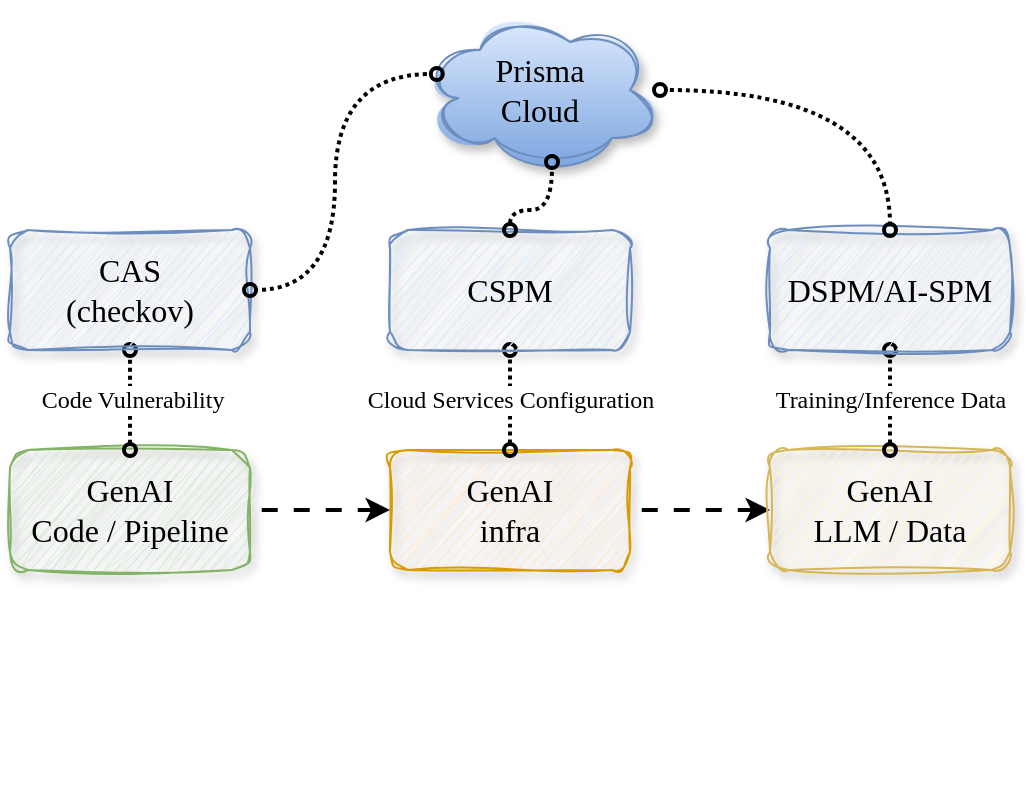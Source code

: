 <mxfile version="24.7.8">
  <diagram name="Page-1" id="esc_NqmdAPWGyChspLkq">
    <mxGraphModel dx="787" dy="574" grid="1" gridSize="10" guides="1" tooltips="1" connect="1" arrows="1" fold="1" page="1" pageScale="1" pageWidth="850" pageHeight="1100" math="0" shadow="0">
      <root>
        <mxCell id="0" />
        <mxCell id="1" parent="0" />
        <mxCell id="koX_W-T4L0hcpx8nDgxN-5" style="edgeStyle=orthogonalEdgeStyle;shape=connector;rounded=0;orthogonalLoop=1;jettySize=auto;html=1;exitX=1;exitY=0.5;exitDx=0;exitDy=0;entryX=0;entryY=0.5;entryDx=0;entryDy=0;strokeColor=default;strokeWidth=2;align=center;verticalAlign=middle;fontFamily=Gloria Hallelujah;fontSource=https%3A%2F%2Ffonts.googleapis.com%2Fcss%3Ffamily%3DGloria%2BHallelujah;fontSize=16;fontColor=default;labelBackgroundColor=default;endArrow=classic;flowAnimation=1;" parent="1" source="Ty8LYmmAGz1MvY_-nJhp-2" target="Ty8LYmmAGz1MvY_-nJhp-5" edge="1">
          <mxGeometry relative="1" as="geometry" />
        </mxCell>
        <mxCell id="Ty8LYmmAGz1MvY_-nJhp-2" value="GenAI&lt;div&gt;infra&lt;/div&gt;" style="rounded=1;whiteSpace=wrap;html=1;glass=0;sketch=1;curveFitting=1;jiggle=2;shadow=1;fontFamily=Gloria Hallelujah;fontSource=https%3A%2F%2Ffonts.googleapis.com%2Fcss%3Ffamily%3DGloria%2BHallelujah;fontSize=16;fillColor=#ffe6cc;strokeColor=#d79b00;" parent="1" vertex="1">
          <mxGeometry x="350" y="340" width="120" height="60" as="geometry" />
        </mxCell>
        <mxCell id="koX_W-T4L0hcpx8nDgxN-4" style="edgeStyle=orthogonalEdgeStyle;shape=connector;rounded=0;orthogonalLoop=1;jettySize=auto;html=1;exitX=1;exitY=0.5;exitDx=0;exitDy=0;entryX=0;entryY=0.5;entryDx=0;entryDy=0;strokeColor=default;strokeWidth=2;align=center;verticalAlign=middle;fontFamily=Gloria Hallelujah;fontSource=https%3A%2F%2Ffonts.googleapis.com%2Fcss%3Ffamily%3DGloria%2BHallelujah;fontSize=16;fontColor=default;labelBackgroundColor=default;endArrow=classic;flowAnimation=1;" parent="1" source="Ty8LYmmAGz1MvY_-nJhp-4" target="Ty8LYmmAGz1MvY_-nJhp-2" edge="1">
          <mxGeometry relative="1" as="geometry" />
        </mxCell>
        <mxCell id="Ty8LYmmAGz1MvY_-nJhp-4" value="GenAI&lt;div&gt;Code / Pipeline&lt;/div&gt;" style="rounded=1;whiteSpace=wrap;html=1;glass=0;sketch=1;curveFitting=1;jiggle=2;shadow=1;fontFamily=Gloria Hallelujah;fontSource=https%3A%2F%2Ffonts.googleapis.com%2Fcss%3Ffamily%3DGloria%2BHallelujah;fontSize=16;fillColor=#d5e8d4;strokeColor=#82b366;" parent="1" vertex="1">
          <mxGeometry x="160" y="340" width="120" height="60" as="geometry" />
        </mxCell>
        <mxCell id="Ty8LYmmAGz1MvY_-nJhp-5" value="GenAI&lt;div&gt;LLM / Data&lt;/div&gt;" style="rounded=1;whiteSpace=wrap;html=1;glass=0;sketch=1;curveFitting=1;jiggle=2;shadow=1;fontFamily=Gloria Hallelujah;fontSource=https%3A%2F%2Ffonts.googleapis.com%2Fcss%3Ffamily%3DGloria%2BHallelujah;fontSize=16;fillColor=#fff2cc;strokeColor=#d6b656;" parent="1" vertex="1">
          <mxGeometry x="540" y="340" width="120" height="60" as="geometry" />
        </mxCell>
        <mxCell id="eAvVxoPNhbGfa9p_0X3p-2" value="Code Vulnerability" style="edgeStyle=orthogonalEdgeStyle;shape=connector;curved=1;rounded=0;orthogonalLoop=1;jettySize=auto;html=1;exitX=0.5;exitY=1;exitDx=0;exitDy=0;dashed=1;dashPattern=1 1;strokeColor=default;strokeWidth=2;align=center;verticalAlign=middle;fontFamily=Gloria Hallelujah;fontSource=https%3A%2F%2Ffonts.googleapis.com%2Fcss%3Ffamily%3DGloria%2BHallelujah;fontSize=12;fontColor=default;labelBackgroundColor=default;startArrow=oval;startFill=0;endArrow=oval;endFill=0;flowAnimation=1;" edge="1" parent="1" source="koX_W-T4L0hcpx8nDgxN-2">
          <mxGeometry relative="1" as="geometry">
            <mxPoint x="220" y="340" as="targetPoint" />
          </mxGeometry>
        </mxCell>
        <mxCell id="koX_W-T4L0hcpx8nDgxN-2" value="CAS&lt;br&gt;(checkov)" style="rounded=1;whiteSpace=wrap;html=1;glass=0;sketch=1;curveFitting=1;jiggle=2;shadow=1;fontFamily=Gloria Hallelujah;fontSource=https%3A%2F%2Ffonts.googleapis.com%2Fcss%3Ffamily%3DGloria%2BHallelujah;fontSize=16;fillColor=#dae8fc;strokeColor=#6c8ebf;" parent="1" vertex="1">
          <mxGeometry x="160" y="230" width="120" height="60" as="geometry" />
        </mxCell>
        <mxCell id="eAvVxoPNhbGfa9p_0X3p-3" value="Cloud Services Configuration" style="edgeStyle=orthogonalEdgeStyle;shape=connector;curved=1;rounded=0;orthogonalLoop=1;jettySize=auto;html=1;exitX=0.5;exitY=1;exitDx=0;exitDy=0;entryX=0.5;entryY=0;entryDx=0;entryDy=0;dashed=1;dashPattern=1 1;strokeColor=default;strokeWidth=2;align=center;verticalAlign=middle;fontFamily=Gloria Hallelujah;fontSource=https%3A%2F%2Ffonts.googleapis.com%2Fcss%3Ffamily%3DGloria%2BHallelujah;fontSize=12;fontColor=default;labelBackgroundColor=default;startArrow=oval;startFill=0;endArrow=oval;endFill=0;flowAnimation=1;" edge="1" parent="1" source="koX_W-T4L0hcpx8nDgxN-9" target="Ty8LYmmAGz1MvY_-nJhp-2">
          <mxGeometry relative="1" as="geometry" />
        </mxCell>
        <mxCell id="koX_W-T4L0hcpx8nDgxN-9" value="CSPM" style="rounded=1;whiteSpace=wrap;html=1;glass=0;sketch=1;curveFitting=1;jiggle=2;shadow=1;fontFamily=Gloria Hallelujah;fontSource=https%3A%2F%2Ffonts.googleapis.com%2Fcss%3Ffamily%3DGloria%2BHallelujah;fontSize=16;fillColor=#dae8fc;strokeColor=#6c8ebf;" parent="1" vertex="1">
          <mxGeometry x="350" y="230" width="120" height="60" as="geometry" />
        </mxCell>
        <mxCell id="eAvVxoPNhbGfa9p_0X3p-4" value="Training/Inference Data" style="edgeStyle=orthogonalEdgeStyle;shape=connector;curved=1;rounded=0;orthogonalLoop=1;jettySize=auto;html=1;exitX=0.5;exitY=1;exitDx=0;exitDy=0;entryX=0.5;entryY=0;entryDx=0;entryDy=0;dashed=1;dashPattern=1 1;strokeColor=default;strokeWidth=2;align=center;verticalAlign=middle;fontFamily=Gloria Hallelujah;fontSource=https%3A%2F%2Ffonts.googleapis.com%2Fcss%3Ffamily%3DGloria%2BHallelujah;fontSize=12;fontColor=default;labelBackgroundColor=default;startArrow=oval;startFill=0;endArrow=oval;endFill=0;flowAnimation=1;" edge="1" parent="1" source="koX_W-T4L0hcpx8nDgxN-10" target="Ty8LYmmAGz1MvY_-nJhp-5">
          <mxGeometry relative="1" as="geometry" />
        </mxCell>
        <mxCell id="koX_W-T4L0hcpx8nDgxN-10" value="DSPM/AI-SPM" style="rounded=1;whiteSpace=wrap;html=1;glass=0;sketch=1;curveFitting=1;jiggle=2;shadow=1;fontFamily=Gloria Hallelujah;fontSource=https%3A%2F%2Ffonts.googleapis.com%2Fcss%3Ffamily%3DGloria%2BHallelujah;fontSize=16;fillColor=#dae8fc;strokeColor=#6c8ebf;" parent="1" vertex="1">
          <mxGeometry x="540" y="230" width="120" height="60" as="geometry" />
        </mxCell>
        <mxCell id="koX_W-T4L0hcpx8nDgxN-15" value="" style="shape=image;verticalLabelPosition=bottom;labelBackgroundColor=default;verticalAlign=top;aspect=fixed;imageAspect=0;image=https://cdn.prod.website-files.com/6645c0129428882861d078b8/66603a39bd44aeb85269ceea_655df7e9805dd2bd768367ef_llamaindex-removebg-preview.png;" parent="1" vertex="1">
          <mxGeometry x="160" y="404" width="60" height="60" as="geometry" />
        </mxCell>
        <mxCell id="koX_W-T4L0hcpx8nDgxN-18" value="" style="shape=image;imageAspect=0;aspect=fixed;verticalLabelPosition=bottom;verticalAlign=top;rounded=1;shadow=1;glass=0;sketch=1;jiggle=2;curveFitting=1;strokeColor=default;align=center;fontFamily=Gloria Hallelujah;fontSource=https%3A%2F%2Ffonts.googleapis.com%2Fcss%3Ffamily%3DGloria%2BHallelujah;fontSize=16;fontColor=default;labelBackgroundColor=default;fillColor=default;image=https://assets.streamlinehq.com/image/private/w_300,h_300,ar_1/f_auto/v1/icons/logos/langchain-ipuhh4qo1jz5ssl4x0g2a.png/langchain-dp1uxj2zn3752pntqnpfu2.png?_a=DAJFJtWIZAAC;" parent="1" vertex="1">
          <mxGeometry x="220.32" y="409" width="50" height="50" as="geometry" />
        </mxCell>
        <mxCell id="koX_W-T4L0hcpx8nDgxN-20" value="" style="shape=image;imageAspect=0;aspect=fixed;verticalLabelPosition=bottom;verticalAlign=top;rounded=1;shadow=1;glass=0;sketch=1;jiggle=2;curveFitting=1;strokeColor=default;align=center;fontFamily=Gloria Hallelujah;fontSource=https%3A%2F%2Ffonts.googleapis.com%2Fcss%3Ffamily%3DGloria%2BHallelujah;fontSize=16;fontColor=default;labelBackgroundColor=default;fillColor=default;image=https://cdn.freebiesupply.com/logos/large/2x/python-5-logo-png-transparent.png;" parent="1" vertex="1">
          <mxGeometry x="174.94" y="466" width="30.12" height="30" as="geometry" />
        </mxCell>
        <mxCell id="koX_W-T4L0hcpx8nDgxN-22" value="" style="shape=image;imageAspect=0;aspect=fixed;verticalLabelPosition=bottom;verticalAlign=top;rounded=1;shadow=1;glass=0;sketch=1;jiggle=2;curveFitting=1;strokeColor=default;align=center;fontFamily=Gloria Hallelujah;fontSource=https%3A%2F%2Ffonts.googleapis.com%2Fcss%3Ffamily%3DGloria%2BHallelujah;fontSize=16;fontColor=default;labelBackgroundColor=default;fillColor=default;image=https://svgmix.com/uploads/b49994-checkov.svg;" parent="1" vertex="1">
          <mxGeometry x="169.68" y="190" width="100.64" height="30" as="geometry" />
        </mxCell>
        <mxCell id="koX_W-T4L0hcpx8nDgxN-24" value="" style="shape=image;imageAspect=0;aspect=fixed;verticalLabelPosition=bottom;verticalAlign=top;rounded=1;shadow=1;glass=0;sketch=1;jiggle=2;curveFitting=1;strokeColor=default;align=center;fontFamily=Gloria Hallelujah;fontSource=https%3A%2F%2Ffonts.googleapis.com%2Fcss%3Ffamily%3DGloria%2BHallelujah;fontSize=16;fontColor=default;labelBackgroundColor=default;fillColor=default;image=https://avatars.githubusercontent.com/u/127165244?v=4;" parent="1" vertex="1">
          <mxGeometry x="220.32" y="456" width="50" height="50" as="geometry" />
        </mxCell>
        <mxCell id="koX_W-T4L0hcpx8nDgxN-25" value="" style="shape=image;verticalLabelPosition=bottom;labelBackgroundColor=default;verticalAlign=top;aspect=fixed;imageAspect=0;image=https://upload.wikimedia.org/wikipedia/commons/thumb/8/8a/Google_Gemini_logo.svg/2560px-Google_Gemini_logo.svg.png;" parent="1" vertex="1">
          <mxGeometry x="535" y="415" width="80.83" height="29.84" as="geometry" />
        </mxCell>
        <mxCell id="koX_W-T4L0hcpx8nDgxN-26" value="" style="shape=image;verticalLabelPosition=bottom;labelBackgroundColor=default;verticalAlign=top;aspect=fixed;imageAspect=0;image=https://static.vecteezy.com/system/resources/previews/022/227/364/non_2x/openai-chatgpt-logo-icon-free-png.png;" parent="1" vertex="1">
          <mxGeometry x="625" y="415" width="40" height="40" as="geometry" />
        </mxCell>
        <mxCell id="koX_W-T4L0hcpx8nDgxN-27" value="" style="shape=image;verticalLabelPosition=bottom;labelBackgroundColor=default;verticalAlign=top;aspect=fixed;imageAspect=0;image=https://cdn.worldvectorlogo.com/logos/amazon-s3-simple-storage-service.svg;" parent="1" vertex="1">
          <mxGeometry x="350" y="422.5" width="35" height="35" as="geometry" />
        </mxCell>
        <mxCell id="koX_W-T4L0hcpx8nDgxN-30" value="" style="shape=image;verticalLabelPosition=bottom;labelBackgroundColor=default;verticalAlign=top;aspect=fixed;imageAspect=0;image=https://k21academy.com/wp-content/uploads/2021/02/Google-Cloud-Storage-logo.png;" parent="1" vertex="1">
          <mxGeometry x="435" y="422.5" width="35" height="35" as="geometry" />
        </mxCell>
        <mxCell id="koX_W-T4L0hcpx8nDgxN-32" value="" style="shape=image;imageAspect=0;aspect=fixed;verticalLabelPosition=bottom;verticalAlign=top;rounded=1;shadow=1;glass=0;sketch=1;jiggle=2;curveFitting=1;strokeColor=default;align=center;fontFamily=Gloria Hallelujah;fontSource=https%3A%2F%2Ffonts.googleapis.com%2Fcss%3Ffamily%3DGloria%2BHallelujah;fontSize=16;fontColor=default;labelBackgroundColor=default;fillColor=default;image=https://www.outsystems.com/Forge_CW/_image.aspx/Q8LvY--6WakOw9afDCuuGbQ9u-QKbiqiEaG1FDMiKVo=/aws-bedrock-runtime-2023-01-04%2000-00-00-2024-12-02%2015-44-52;" parent="1" vertex="1">
          <mxGeometry x="349" y="470" width="36" height="36" as="geometry" />
        </mxCell>
        <mxCell id="koX_W-T4L0hcpx8nDgxN-33" value="" style="shape=image;verticalLabelPosition=bottom;labelBackgroundColor=default;verticalAlign=top;aspect=fixed;imageAspect=0;image=https://upload.wikimedia.org/wikipedia/commons/thumb/0/05/Vertex_AI_Logo.svg/2048px-Vertex_AI_Logo.svg.png;" parent="1" vertex="1">
          <mxGeometry x="387.5" y="465.5" width="45" height="45" as="geometry" />
        </mxCell>
        <mxCell id="koX_W-T4L0hcpx8nDgxN-35" value="" style="shape=image;imageAspect=0;aspect=fixed;verticalLabelPosition=bottom;verticalAlign=top;rounded=1;shadow=1;glass=0;sketch=1;jiggle=2;curveFitting=1;strokeColor=default;align=center;fontFamily=Gloria Hallelujah;fontSource=https%3A%2F%2Ffonts.googleapis.com%2Fcss%3Ffamily%3DGloria%2BHallelujah;fontSize=16;fontColor=default;labelBackgroundColor=default;fillColor=default;image=https://avatars.githubusercontent.com/u/73504361?s=200&amp;v=4;" parent="1" vertex="1">
          <mxGeometry x="435" y="470" width="40" height="40" as="geometry" />
        </mxCell>
        <mxCell id="koX_W-T4L0hcpx8nDgxN-36" value="" style="shape=image;verticalLabelPosition=bottom;labelBackgroundColor=default;verticalAlign=top;aspect=fixed;imageAspect=0;image=https://registry.npmmirror.com/@lobehub/icons-static-png/latest/files/light/ollama.png;" parent="1" vertex="1">
          <mxGeometry x="388" y="418" width="44" height="44" as="geometry" />
        </mxCell>
        <mxCell id="koX_W-T4L0hcpx8nDgxN-37" value="" style="shape=image;verticalLabelPosition=bottom;labelBackgroundColor=default;verticalAlign=top;aspect=fixed;imageAspect=0;image=https://registry.npmmirror.com/@lobehub/icons-static-png/latest/files/dark/claude-color.png;" parent="1" vertex="1">
          <mxGeometry x="530" y="465" width="32.5" height="32.5" as="geometry" />
        </mxCell>
        <mxCell id="koX_W-T4L0hcpx8nDgxN-38" value="" style="shape=image;verticalLabelPosition=bottom;labelBackgroundColor=default;verticalAlign=top;aspect=fixed;imageAspect=0;image=https://pngimg.com/d/meta_PNG5.png;" parent="1" vertex="1">
          <mxGeometry x="578.19" y="468.75" width="37.64" height="25" as="geometry" />
        </mxCell>
        <mxCell id="koX_W-T4L0hcpx8nDgxN-42" style="edgeStyle=orthogonalEdgeStyle;shape=connector;curved=1;rounded=0;orthogonalLoop=1;jettySize=auto;html=1;dashed=1;dashPattern=1 1;strokeColor=default;strokeWidth=2;align=center;verticalAlign=middle;fontFamily=Gloria Hallelujah;fontSource=https%3A%2F%2Ffonts.googleapis.com%2Fcss%3Ffamily%3DGloria%2BHallelujah;fontSize=16;fontColor=default;labelBackgroundColor=default;startArrow=oval;startFill=0;endArrow=oval;endFill=0;flowAnimation=1;" parent="1" source="koX_W-T4L0hcpx8nDgxN-39" target="koX_W-T4L0hcpx8nDgxN-10" edge="1">
          <mxGeometry relative="1" as="geometry" />
        </mxCell>
        <mxCell id="koX_W-T4L0hcpx8nDgxN-39" value="Prisma&lt;div&gt;Cloud&lt;/div&gt;" style="ellipse;shape=cloud;whiteSpace=wrap;html=1;rounded=1;shadow=1;glass=0;sketch=1;jiggle=2;curveFitting=1;strokeColor=#6c8ebf;align=center;verticalAlign=middle;fontFamily=Gloria Hallelujah;fontSource=https%3A%2F%2Ffonts.googleapis.com%2Fcss%3Ffamily%3DGloria%2BHallelujah;fontSize=16;labelBackgroundColor=none;fillColor=#dae8fc;gradientColor=#7ea6e0;" parent="1" vertex="1">
          <mxGeometry x="365" y="120" width="120" height="80" as="geometry" />
        </mxCell>
        <mxCell id="koX_W-T4L0hcpx8nDgxN-40" style="edgeStyle=orthogonalEdgeStyle;shape=connector;rounded=0;orthogonalLoop=1;jettySize=auto;html=1;exitX=0.07;exitY=0.4;exitDx=0;exitDy=0;exitPerimeter=0;entryX=1;entryY=0.5;entryDx=0;entryDy=0;dashed=1;dashPattern=1 1;strokeColor=default;strokeWidth=2;align=center;verticalAlign=middle;fontFamily=Gloria Hallelujah;fontSource=https%3A%2F%2Ffonts.googleapis.com%2Fcss%3Ffamily%3DGloria%2BHallelujah;fontSize=16;fontColor=default;labelBackgroundColor=default;endArrow=oval;flowAnimation=1;curved=1;endFill=0;startArrow=oval;startFill=0;" parent="1" source="koX_W-T4L0hcpx8nDgxN-39" target="koX_W-T4L0hcpx8nDgxN-2" edge="1">
          <mxGeometry relative="1" as="geometry" />
        </mxCell>
        <mxCell id="koX_W-T4L0hcpx8nDgxN-41" style="edgeStyle=orthogonalEdgeStyle;shape=connector;curved=1;rounded=0;orthogonalLoop=1;jettySize=auto;html=1;exitX=0.55;exitY=0.95;exitDx=0;exitDy=0;exitPerimeter=0;dashed=1;dashPattern=1 1;strokeColor=default;strokeWidth=2;align=center;verticalAlign=middle;fontFamily=Gloria Hallelujah;fontSource=https%3A%2F%2Ffonts.googleapis.com%2Fcss%3Ffamily%3DGloria%2BHallelujah;fontSize=16;fontColor=default;labelBackgroundColor=default;startArrow=oval;startFill=0;endArrow=oval;endFill=0;flowAnimation=1;" parent="1" source="koX_W-T4L0hcpx8nDgxN-39" target="koX_W-T4L0hcpx8nDgxN-9" edge="1">
          <mxGeometry relative="1" as="geometry" />
        </mxCell>
        <mxCell id="eAvVxoPNhbGfa9p_0X3p-1" value="" style="shape=image;verticalLabelPosition=bottom;labelBackgroundColor=default;verticalAlign=top;aspect=fixed;imageAspect=0;image=https://huggingface.co/datasets/huggingface/brand-assets/resolve/main/hf-logo.png;" vertex="1" parent="1">
          <mxGeometry x="623" y="459.25" width="44" height="44" as="geometry" />
        </mxCell>
        <mxCell id="eAvVxoPNhbGfa9p_0X3p-5" value="" style="shape=image;verticalLabelPosition=bottom;labelBackgroundColor=default;verticalAlign=top;aspect=fixed;imageAspect=0;image=https://plugins.jetbrains.com/files/21907/633853/icon/pluginIcon.png;" vertex="1" parent="1">
          <mxGeometry x="470" y="120" width="40" height="40" as="geometry" />
        </mxCell>
      </root>
    </mxGraphModel>
  </diagram>
</mxfile>
